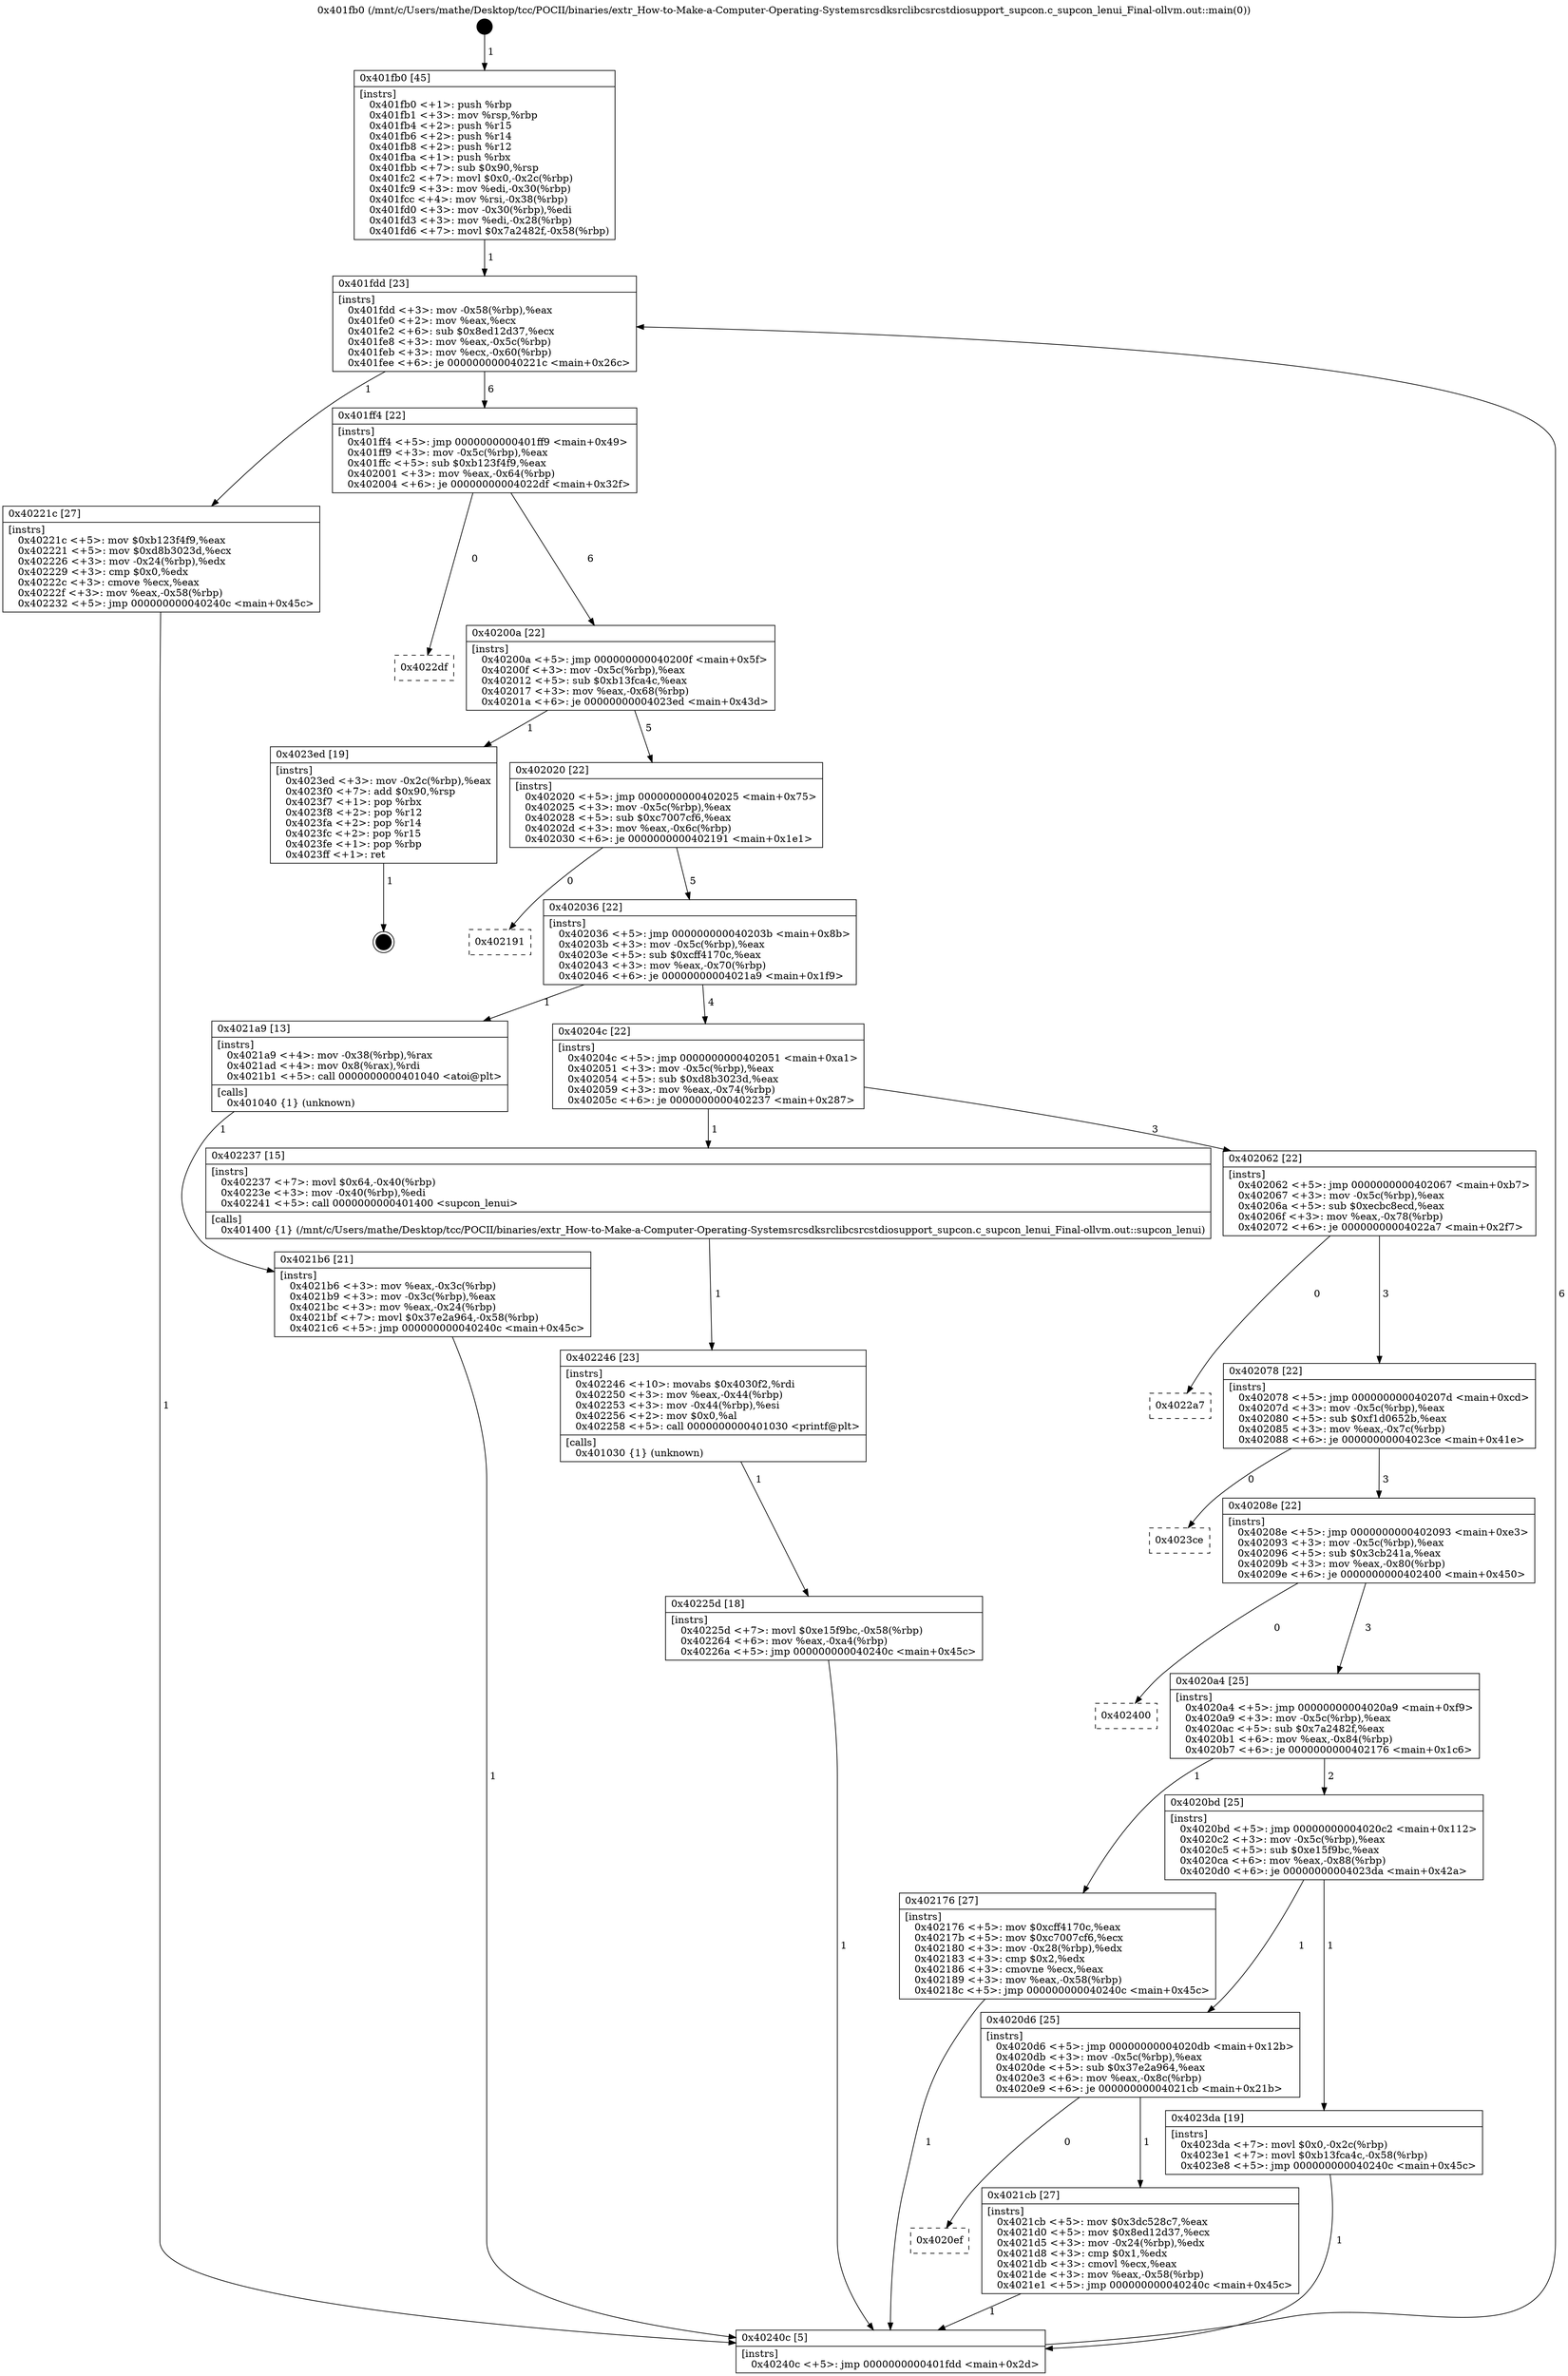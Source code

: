 digraph "0x401fb0" {
  label = "0x401fb0 (/mnt/c/Users/mathe/Desktop/tcc/POCII/binaries/extr_How-to-Make-a-Computer-Operating-Systemsrcsdksrclibcsrcstdiosupport_supcon.c_supcon_lenui_Final-ollvm.out::main(0))"
  labelloc = "t"
  node[shape=record]

  Entry [label="",width=0.3,height=0.3,shape=circle,fillcolor=black,style=filled]
  "0x401fdd" [label="{
     0x401fdd [23]\l
     | [instrs]\l
     &nbsp;&nbsp;0x401fdd \<+3\>: mov -0x58(%rbp),%eax\l
     &nbsp;&nbsp;0x401fe0 \<+2\>: mov %eax,%ecx\l
     &nbsp;&nbsp;0x401fe2 \<+6\>: sub $0x8ed12d37,%ecx\l
     &nbsp;&nbsp;0x401fe8 \<+3\>: mov %eax,-0x5c(%rbp)\l
     &nbsp;&nbsp;0x401feb \<+3\>: mov %ecx,-0x60(%rbp)\l
     &nbsp;&nbsp;0x401fee \<+6\>: je 000000000040221c \<main+0x26c\>\l
  }"]
  "0x40221c" [label="{
     0x40221c [27]\l
     | [instrs]\l
     &nbsp;&nbsp;0x40221c \<+5\>: mov $0xb123f4f9,%eax\l
     &nbsp;&nbsp;0x402221 \<+5\>: mov $0xd8b3023d,%ecx\l
     &nbsp;&nbsp;0x402226 \<+3\>: mov -0x24(%rbp),%edx\l
     &nbsp;&nbsp;0x402229 \<+3\>: cmp $0x0,%edx\l
     &nbsp;&nbsp;0x40222c \<+3\>: cmove %ecx,%eax\l
     &nbsp;&nbsp;0x40222f \<+3\>: mov %eax,-0x58(%rbp)\l
     &nbsp;&nbsp;0x402232 \<+5\>: jmp 000000000040240c \<main+0x45c\>\l
  }"]
  "0x401ff4" [label="{
     0x401ff4 [22]\l
     | [instrs]\l
     &nbsp;&nbsp;0x401ff4 \<+5\>: jmp 0000000000401ff9 \<main+0x49\>\l
     &nbsp;&nbsp;0x401ff9 \<+3\>: mov -0x5c(%rbp),%eax\l
     &nbsp;&nbsp;0x401ffc \<+5\>: sub $0xb123f4f9,%eax\l
     &nbsp;&nbsp;0x402001 \<+3\>: mov %eax,-0x64(%rbp)\l
     &nbsp;&nbsp;0x402004 \<+6\>: je 00000000004022df \<main+0x32f\>\l
  }"]
  Exit [label="",width=0.3,height=0.3,shape=circle,fillcolor=black,style=filled,peripheries=2]
  "0x4022df" [label="{
     0x4022df\l
  }", style=dashed]
  "0x40200a" [label="{
     0x40200a [22]\l
     | [instrs]\l
     &nbsp;&nbsp;0x40200a \<+5\>: jmp 000000000040200f \<main+0x5f\>\l
     &nbsp;&nbsp;0x40200f \<+3\>: mov -0x5c(%rbp),%eax\l
     &nbsp;&nbsp;0x402012 \<+5\>: sub $0xb13fca4c,%eax\l
     &nbsp;&nbsp;0x402017 \<+3\>: mov %eax,-0x68(%rbp)\l
     &nbsp;&nbsp;0x40201a \<+6\>: je 00000000004023ed \<main+0x43d\>\l
  }"]
  "0x40225d" [label="{
     0x40225d [18]\l
     | [instrs]\l
     &nbsp;&nbsp;0x40225d \<+7\>: movl $0xe15f9bc,-0x58(%rbp)\l
     &nbsp;&nbsp;0x402264 \<+6\>: mov %eax,-0xa4(%rbp)\l
     &nbsp;&nbsp;0x40226a \<+5\>: jmp 000000000040240c \<main+0x45c\>\l
  }"]
  "0x4023ed" [label="{
     0x4023ed [19]\l
     | [instrs]\l
     &nbsp;&nbsp;0x4023ed \<+3\>: mov -0x2c(%rbp),%eax\l
     &nbsp;&nbsp;0x4023f0 \<+7\>: add $0x90,%rsp\l
     &nbsp;&nbsp;0x4023f7 \<+1\>: pop %rbx\l
     &nbsp;&nbsp;0x4023f8 \<+2\>: pop %r12\l
     &nbsp;&nbsp;0x4023fa \<+2\>: pop %r14\l
     &nbsp;&nbsp;0x4023fc \<+2\>: pop %r15\l
     &nbsp;&nbsp;0x4023fe \<+1\>: pop %rbp\l
     &nbsp;&nbsp;0x4023ff \<+1\>: ret\l
  }"]
  "0x402020" [label="{
     0x402020 [22]\l
     | [instrs]\l
     &nbsp;&nbsp;0x402020 \<+5\>: jmp 0000000000402025 \<main+0x75\>\l
     &nbsp;&nbsp;0x402025 \<+3\>: mov -0x5c(%rbp),%eax\l
     &nbsp;&nbsp;0x402028 \<+5\>: sub $0xc7007cf6,%eax\l
     &nbsp;&nbsp;0x40202d \<+3\>: mov %eax,-0x6c(%rbp)\l
     &nbsp;&nbsp;0x402030 \<+6\>: je 0000000000402191 \<main+0x1e1\>\l
  }"]
  "0x402246" [label="{
     0x402246 [23]\l
     | [instrs]\l
     &nbsp;&nbsp;0x402246 \<+10\>: movabs $0x4030f2,%rdi\l
     &nbsp;&nbsp;0x402250 \<+3\>: mov %eax,-0x44(%rbp)\l
     &nbsp;&nbsp;0x402253 \<+3\>: mov -0x44(%rbp),%esi\l
     &nbsp;&nbsp;0x402256 \<+2\>: mov $0x0,%al\l
     &nbsp;&nbsp;0x402258 \<+5\>: call 0000000000401030 \<printf@plt\>\l
     | [calls]\l
     &nbsp;&nbsp;0x401030 \{1\} (unknown)\l
  }"]
  "0x402191" [label="{
     0x402191\l
  }", style=dashed]
  "0x402036" [label="{
     0x402036 [22]\l
     | [instrs]\l
     &nbsp;&nbsp;0x402036 \<+5\>: jmp 000000000040203b \<main+0x8b\>\l
     &nbsp;&nbsp;0x40203b \<+3\>: mov -0x5c(%rbp),%eax\l
     &nbsp;&nbsp;0x40203e \<+5\>: sub $0xcff4170c,%eax\l
     &nbsp;&nbsp;0x402043 \<+3\>: mov %eax,-0x70(%rbp)\l
     &nbsp;&nbsp;0x402046 \<+6\>: je 00000000004021a9 \<main+0x1f9\>\l
  }"]
  "0x4020ef" [label="{
     0x4020ef\l
  }", style=dashed]
  "0x4021a9" [label="{
     0x4021a9 [13]\l
     | [instrs]\l
     &nbsp;&nbsp;0x4021a9 \<+4\>: mov -0x38(%rbp),%rax\l
     &nbsp;&nbsp;0x4021ad \<+4\>: mov 0x8(%rax),%rdi\l
     &nbsp;&nbsp;0x4021b1 \<+5\>: call 0000000000401040 \<atoi@plt\>\l
     | [calls]\l
     &nbsp;&nbsp;0x401040 \{1\} (unknown)\l
  }"]
  "0x40204c" [label="{
     0x40204c [22]\l
     | [instrs]\l
     &nbsp;&nbsp;0x40204c \<+5\>: jmp 0000000000402051 \<main+0xa1\>\l
     &nbsp;&nbsp;0x402051 \<+3\>: mov -0x5c(%rbp),%eax\l
     &nbsp;&nbsp;0x402054 \<+5\>: sub $0xd8b3023d,%eax\l
     &nbsp;&nbsp;0x402059 \<+3\>: mov %eax,-0x74(%rbp)\l
     &nbsp;&nbsp;0x40205c \<+6\>: je 0000000000402237 \<main+0x287\>\l
  }"]
  "0x4021cb" [label="{
     0x4021cb [27]\l
     | [instrs]\l
     &nbsp;&nbsp;0x4021cb \<+5\>: mov $0x3dc528c7,%eax\l
     &nbsp;&nbsp;0x4021d0 \<+5\>: mov $0x8ed12d37,%ecx\l
     &nbsp;&nbsp;0x4021d5 \<+3\>: mov -0x24(%rbp),%edx\l
     &nbsp;&nbsp;0x4021d8 \<+3\>: cmp $0x1,%edx\l
     &nbsp;&nbsp;0x4021db \<+3\>: cmovl %ecx,%eax\l
     &nbsp;&nbsp;0x4021de \<+3\>: mov %eax,-0x58(%rbp)\l
     &nbsp;&nbsp;0x4021e1 \<+5\>: jmp 000000000040240c \<main+0x45c\>\l
  }"]
  "0x402237" [label="{
     0x402237 [15]\l
     | [instrs]\l
     &nbsp;&nbsp;0x402237 \<+7\>: movl $0x64,-0x40(%rbp)\l
     &nbsp;&nbsp;0x40223e \<+3\>: mov -0x40(%rbp),%edi\l
     &nbsp;&nbsp;0x402241 \<+5\>: call 0000000000401400 \<supcon_lenui\>\l
     | [calls]\l
     &nbsp;&nbsp;0x401400 \{1\} (/mnt/c/Users/mathe/Desktop/tcc/POCII/binaries/extr_How-to-Make-a-Computer-Operating-Systemsrcsdksrclibcsrcstdiosupport_supcon.c_supcon_lenui_Final-ollvm.out::supcon_lenui)\l
  }"]
  "0x402062" [label="{
     0x402062 [22]\l
     | [instrs]\l
     &nbsp;&nbsp;0x402062 \<+5\>: jmp 0000000000402067 \<main+0xb7\>\l
     &nbsp;&nbsp;0x402067 \<+3\>: mov -0x5c(%rbp),%eax\l
     &nbsp;&nbsp;0x40206a \<+5\>: sub $0xecbc8ecd,%eax\l
     &nbsp;&nbsp;0x40206f \<+3\>: mov %eax,-0x78(%rbp)\l
     &nbsp;&nbsp;0x402072 \<+6\>: je 00000000004022a7 \<main+0x2f7\>\l
  }"]
  "0x4020d6" [label="{
     0x4020d6 [25]\l
     | [instrs]\l
     &nbsp;&nbsp;0x4020d6 \<+5\>: jmp 00000000004020db \<main+0x12b\>\l
     &nbsp;&nbsp;0x4020db \<+3\>: mov -0x5c(%rbp),%eax\l
     &nbsp;&nbsp;0x4020de \<+5\>: sub $0x37e2a964,%eax\l
     &nbsp;&nbsp;0x4020e3 \<+6\>: mov %eax,-0x8c(%rbp)\l
     &nbsp;&nbsp;0x4020e9 \<+6\>: je 00000000004021cb \<main+0x21b\>\l
  }"]
  "0x4022a7" [label="{
     0x4022a7\l
  }", style=dashed]
  "0x402078" [label="{
     0x402078 [22]\l
     | [instrs]\l
     &nbsp;&nbsp;0x402078 \<+5\>: jmp 000000000040207d \<main+0xcd\>\l
     &nbsp;&nbsp;0x40207d \<+3\>: mov -0x5c(%rbp),%eax\l
     &nbsp;&nbsp;0x402080 \<+5\>: sub $0xf1d0652b,%eax\l
     &nbsp;&nbsp;0x402085 \<+3\>: mov %eax,-0x7c(%rbp)\l
     &nbsp;&nbsp;0x402088 \<+6\>: je 00000000004023ce \<main+0x41e\>\l
  }"]
  "0x4023da" [label="{
     0x4023da [19]\l
     | [instrs]\l
     &nbsp;&nbsp;0x4023da \<+7\>: movl $0x0,-0x2c(%rbp)\l
     &nbsp;&nbsp;0x4023e1 \<+7\>: movl $0xb13fca4c,-0x58(%rbp)\l
     &nbsp;&nbsp;0x4023e8 \<+5\>: jmp 000000000040240c \<main+0x45c\>\l
  }"]
  "0x4023ce" [label="{
     0x4023ce\l
  }", style=dashed]
  "0x40208e" [label="{
     0x40208e [22]\l
     | [instrs]\l
     &nbsp;&nbsp;0x40208e \<+5\>: jmp 0000000000402093 \<main+0xe3\>\l
     &nbsp;&nbsp;0x402093 \<+3\>: mov -0x5c(%rbp),%eax\l
     &nbsp;&nbsp;0x402096 \<+5\>: sub $0x3cb241a,%eax\l
     &nbsp;&nbsp;0x40209b \<+3\>: mov %eax,-0x80(%rbp)\l
     &nbsp;&nbsp;0x40209e \<+6\>: je 0000000000402400 \<main+0x450\>\l
  }"]
  "0x4021b6" [label="{
     0x4021b6 [21]\l
     | [instrs]\l
     &nbsp;&nbsp;0x4021b6 \<+3\>: mov %eax,-0x3c(%rbp)\l
     &nbsp;&nbsp;0x4021b9 \<+3\>: mov -0x3c(%rbp),%eax\l
     &nbsp;&nbsp;0x4021bc \<+3\>: mov %eax,-0x24(%rbp)\l
     &nbsp;&nbsp;0x4021bf \<+7\>: movl $0x37e2a964,-0x58(%rbp)\l
     &nbsp;&nbsp;0x4021c6 \<+5\>: jmp 000000000040240c \<main+0x45c\>\l
  }"]
  "0x402400" [label="{
     0x402400\l
  }", style=dashed]
  "0x4020a4" [label="{
     0x4020a4 [25]\l
     | [instrs]\l
     &nbsp;&nbsp;0x4020a4 \<+5\>: jmp 00000000004020a9 \<main+0xf9\>\l
     &nbsp;&nbsp;0x4020a9 \<+3\>: mov -0x5c(%rbp),%eax\l
     &nbsp;&nbsp;0x4020ac \<+5\>: sub $0x7a2482f,%eax\l
     &nbsp;&nbsp;0x4020b1 \<+6\>: mov %eax,-0x84(%rbp)\l
     &nbsp;&nbsp;0x4020b7 \<+6\>: je 0000000000402176 \<main+0x1c6\>\l
  }"]
  "0x401fb0" [label="{
     0x401fb0 [45]\l
     | [instrs]\l
     &nbsp;&nbsp;0x401fb0 \<+1\>: push %rbp\l
     &nbsp;&nbsp;0x401fb1 \<+3\>: mov %rsp,%rbp\l
     &nbsp;&nbsp;0x401fb4 \<+2\>: push %r15\l
     &nbsp;&nbsp;0x401fb6 \<+2\>: push %r14\l
     &nbsp;&nbsp;0x401fb8 \<+2\>: push %r12\l
     &nbsp;&nbsp;0x401fba \<+1\>: push %rbx\l
     &nbsp;&nbsp;0x401fbb \<+7\>: sub $0x90,%rsp\l
     &nbsp;&nbsp;0x401fc2 \<+7\>: movl $0x0,-0x2c(%rbp)\l
     &nbsp;&nbsp;0x401fc9 \<+3\>: mov %edi,-0x30(%rbp)\l
     &nbsp;&nbsp;0x401fcc \<+4\>: mov %rsi,-0x38(%rbp)\l
     &nbsp;&nbsp;0x401fd0 \<+3\>: mov -0x30(%rbp),%edi\l
     &nbsp;&nbsp;0x401fd3 \<+3\>: mov %edi,-0x28(%rbp)\l
     &nbsp;&nbsp;0x401fd6 \<+7\>: movl $0x7a2482f,-0x58(%rbp)\l
  }"]
  "0x402176" [label="{
     0x402176 [27]\l
     | [instrs]\l
     &nbsp;&nbsp;0x402176 \<+5\>: mov $0xcff4170c,%eax\l
     &nbsp;&nbsp;0x40217b \<+5\>: mov $0xc7007cf6,%ecx\l
     &nbsp;&nbsp;0x402180 \<+3\>: mov -0x28(%rbp),%edx\l
     &nbsp;&nbsp;0x402183 \<+3\>: cmp $0x2,%edx\l
     &nbsp;&nbsp;0x402186 \<+3\>: cmovne %ecx,%eax\l
     &nbsp;&nbsp;0x402189 \<+3\>: mov %eax,-0x58(%rbp)\l
     &nbsp;&nbsp;0x40218c \<+5\>: jmp 000000000040240c \<main+0x45c\>\l
  }"]
  "0x4020bd" [label="{
     0x4020bd [25]\l
     | [instrs]\l
     &nbsp;&nbsp;0x4020bd \<+5\>: jmp 00000000004020c2 \<main+0x112\>\l
     &nbsp;&nbsp;0x4020c2 \<+3\>: mov -0x5c(%rbp),%eax\l
     &nbsp;&nbsp;0x4020c5 \<+5\>: sub $0xe15f9bc,%eax\l
     &nbsp;&nbsp;0x4020ca \<+6\>: mov %eax,-0x88(%rbp)\l
     &nbsp;&nbsp;0x4020d0 \<+6\>: je 00000000004023da \<main+0x42a\>\l
  }"]
  "0x40240c" [label="{
     0x40240c [5]\l
     | [instrs]\l
     &nbsp;&nbsp;0x40240c \<+5\>: jmp 0000000000401fdd \<main+0x2d\>\l
  }"]
  Entry -> "0x401fb0" [label=" 1"]
  "0x401fdd" -> "0x40221c" [label=" 1"]
  "0x401fdd" -> "0x401ff4" [label=" 6"]
  "0x4023ed" -> Exit [label=" 1"]
  "0x401ff4" -> "0x4022df" [label=" 0"]
  "0x401ff4" -> "0x40200a" [label=" 6"]
  "0x4023da" -> "0x40240c" [label=" 1"]
  "0x40200a" -> "0x4023ed" [label=" 1"]
  "0x40200a" -> "0x402020" [label=" 5"]
  "0x40225d" -> "0x40240c" [label=" 1"]
  "0x402020" -> "0x402191" [label=" 0"]
  "0x402020" -> "0x402036" [label=" 5"]
  "0x402246" -> "0x40225d" [label=" 1"]
  "0x402036" -> "0x4021a9" [label=" 1"]
  "0x402036" -> "0x40204c" [label=" 4"]
  "0x402237" -> "0x402246" [label=" 1"]
  "0x40204c" -> "0x402237" [label=" 1"]
  "0x40204c" -> "0x402062" [label=" 3"]
  "0x40221c" -> "0x40240c" [label=" 1"]
  "0x402062" -> "0x4022a7" [label=" 0"]
  "0x402062" -> "0x402078" [label=" 3"]
  "0x4020d6" -> "0x4020ef" [label=" 0"]
  "0x402078" -> "0x4023ce" [label=" 0"]
  "0x402078" -> "0x40208e" [label=" 3"]
  "0x4020d6" -> "0x4021cb" [label=" 1"]
  "0x40208e" -> "0x402400" [label=" 0"]
  "0x40208e" -> "0x4020a4" [label=" 3"]
  "0x4020bd" -> "0x4020d6" [label=" 1"]
  "0x4020a4" -> "0x402176" [label=" 1"]
  "0x4020a4" -> "0x4020bd" [label=" 2"]
  "0x402176" -> "0x40240c" [label=" 1"]
  "0x401fb0" -> "0x401fdd" [label=" 1"]
  "0x40240c" -> "0x401fdd" [label=" 6"]
  "0x4021a9" -> "0x4021b6" [label=" 1"]
  "0x4021b6" -> "0x40240c" [label=" 1"]
  "0x4021cb" -> "0x40240c" [label=" 1"]
  "0x4020bd" -> "0x4023da" [label=" 1"]
}
